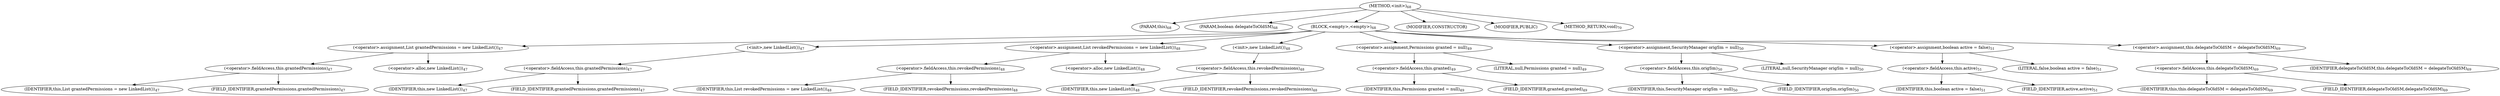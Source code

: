 digraph "&lt;init&gt;" {  
"120" [label = <(METHOD,&lt;init&gt;)<SUB>68</SUB>> ]
"6" [label = <(PARAM,this)<SUB>68</SUB>> ]
"121" [label = <(PARAM,boolean delegateToOldSM)<SUB>68</SUB>> ]
"122" [label = <(BLOCK,&lt;empty&gt;,&lt;empty&gt;)<SUB>68</SUB>> ]
"123" [label = <(&lt;operator&gt;.assignment,List grantedPermissions = new LinkedList())<SUB>47</SUB>> ]
"124" [label = <(&lt;operator&gt;.fieldAccess,this.grantedPermissions)<SUB>47</SUB>> ]
"125" [label = <(IDENTIFIER,this,List grantedPermissions = new LinkedList())<SUB>47</SUB>> ]
"126" [label = <(FIELD_IDENTIFIER,grantedPermissions,grantedPermissions)<SUB>47</SUB>> ]
"127" [label = <(&lt;operator&gt;.alloc,new LinkedList())<SUB>47</SUB>> ]
"128" [label = <(&lt;init&gt;,new LinkedList())<SUB>47</SUB>> ]
"129" [label = <(&lt;operator&gt;.fieldAccess,this.grantedPermissions)<SUB>47</SUB>> ]
"130" [label = <(IDENTIFIER,this,new LinkedList())<SUB>47</SUB>> ]
"131" [label = <(FIELD_IDENTIFIER,grantedPermissions,grantedPermissions)<SUB>47</SUB>> ]
"132" [label = <(&lt;operator&gt;.assignment,List revokedPermissions = new LinkedList())<SUB>48</SUB>> ]
"133" [label = <(&lt;operator&gt;.fieldAccess,this.revokedPermissions)<SUB>48</SUB>> ]
"134" [label = <(IDENTIFIER,this,List revokedPermissions = new LinkedList())<SUB>48</SUB>> ]
"135" [label = <(FIELD_IDENTIFIER,revokedPermissions,revokedPermissions)<SUB>48</SUB>> ]
"136" [label = <(&lt;operator&gt;.alloc,new LinkedList())<SUB>48</SUB>> ]
"137" [label = <(&lt;init&gt;,new LinkedList())<SUB>48</SUB>> ]
"138" [label = <(&lt;operator&gt;.fieldAccess,this.revokedPermissions)<SUB>48</SUB>> ]
"139" [label = <(IDENTIFIER,this,new LinkedList())<SUB>48</SUB>> ]
"140" [label = <(FIELD_IDENTIFIER,revokedPermissions,revokedPermissions)<SUB>48</SUB>> ]
"141" [label = <(&lt;operator&gt;.assignment,Permissions granted = null)<SUB>49</SUB>> ]
"142" [label = <(&lt;operator&gt;.fieldAccess,this.granted)<SUB>49</SUB>> ]
"143" [label = <(IDENTIFIER,this,Permissions granted = null)<SUB>49</SUB>> ]
"144" [label = <(FIELD_IDENTIFIER,granted,granted)<SUB>49</SUB>> ]
"145" [label = <(LITERAL,null,Permissions granted = null)<SUB>49</SUB>> ]
"146" [label = <(&lt;operator&gt;.assignment,SecurityManager origSm = null)<SUB>50</SUB>> ]
"147" [label = <(&lt;operator&gt;.fieldAccess,this.origSm)<SUB>50</SUB>> ]
"148" [label = <(IDENTIFIER,this,SecurityManager origSm = null)<SUB>50</SUB>> ]
"149" [label = <(FIELD_IDENTIFIER,origSm,origSm)<SUB>50</SUB>> ]
"150" [label = <(LITERAL,null,SecurityManager origSm = null)<SUB>50</SUB>> ]
"151" [label = <(&lt;operator&gt;.assignment,boolean active = false)<SUB>51</SUB>> ]
"152" [label = <(&lt;operator&gt;.fieldAccess,this.active)<SUB>51</SUB>> ]
"153" [label = <(IDENTIFIER,this,boolean active = false)<SUB>51</SUB>> ]
"154" [label = <(FIELD_IDENTIFIER,active,active)<SUB>51</SUB>> ]
"155" [label = <(LITERAL,false,boolean active = false)<SUB>51</SUB>> ]
"156" [label = <(&lt;operator&gt;.assignment,this.delegateToOldSM = delegateToOldSM)<SUB>69</SUB>> ]
"157" [label = <(&lt;operator&gt;.fieldAccess,this.delegateToOldSM)<SUB>69</SUB>> ]
"5" [label = <(IDENTIFIER,this,this.delegateToOldSM = delegateToOldSM)<SUB>69</SUB>> ]
"158" [label = <(FIELD_IDENTIFIER,delegateToOldSM,delegateToOldSM)<SUB>69</SUB>> ]
"159" [label = <(IDENTIFIER,delegateToOldSM,this.delegateToOldSM = delegateToOldSM)<SUB>69</SUB>> ]
"160" [label = <(MODIFIER,CONSTRUCTOR)> ]
"161" [label = <(MODIFIER,PUBLIC)> ]
"162" [label = <(METHOD_RETURN,void)<SUB>70</SUB>> ]
  "120" -> "6" 
  "120" -> "121" 
  "120" -> "122" 
  "120" -> "160" 
  "120" -> "161" 
  "120" -> "162" 
  "122" -> "123" 
  "122" -> "128" 
  "122" -> "132" 
  "122" -> "137" 
  "122" -> "141" 
  "122" -> "146" 
  "122" -> "151" 
  "122" -> "156" 
  "123" -> "124" 
  "123" -> "127" 
  "124" -> "125" 
  "124" -> "126" 
  "128" -> "129" 
  "129" -> "130" 
  "129" -> "131" 
  "132" -> "133" 
  "132" -> "136" 
  "133" -> "134" 
  "133" -> "135" 
  "137" -> "138" 
  "138" -> "139" 
  "138" -> "140" 
  "141" -> "142" 
  "141" -> "145" 
  "142" -> "143" 
  "142" -> "144" 
  "146" -> "147" 
  "146" -> "150" 
  "147" -> "148" 
  "147" -> "149" 
  "151" -> "152" 
  "151" -> "155" 
  "152" -> "153" 
  "152" -> "154" 
  "156" -> "157" 
  "156" -> "159" 
  "157" -> "5" 
  "157" -> "158" 
}
